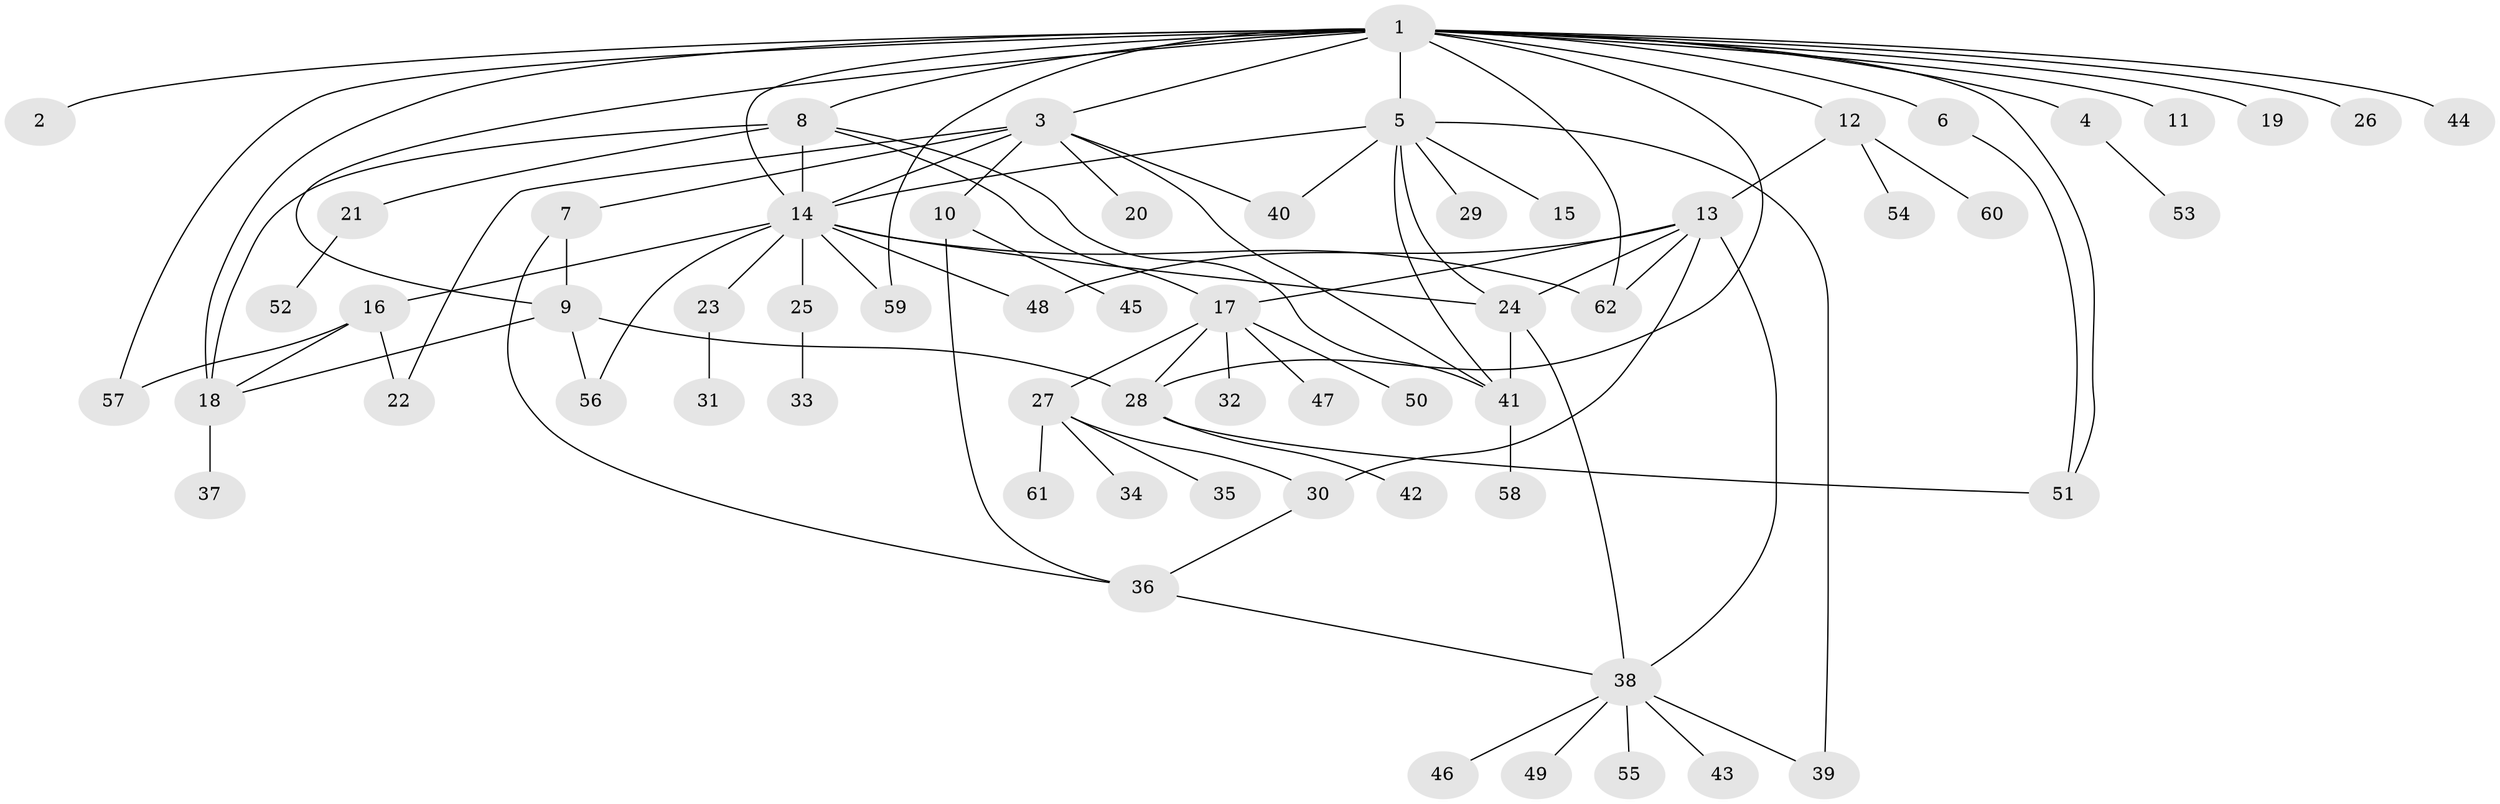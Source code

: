 // original degree distribution, {22: 0.011627906976744186, 1: 0.4883720930232558, 9: 0.023255813953488372, 2: 0.22093023255813954, 3: 0.05813953488372093, 4: 0.05813953488372093, 7: 0.023255813953488372, 13: 0.011627906976744186, 5: 0.046511627906976744, 8: 0.023255813953488372, 6: 0.03488372093023256}
// Generated by graph-tools (version 1.1) at 2025/50/03/04/25 22:50:42]
// undirected, 62 vertices, 92 edges
graph export_dot {
  node [color=gray90,style=filled];
  1;
  2;
  3;
  4;
  5;
  6;
  7;
  8;
  9;
  10;
  11;
  12;
  13;
  14;
  15;
  16;
  17;
  18;
  19;
  20;
  21;
  22;
  23;
  24;
  25;
  26;
  27;
  28;
  29;
  30;
  31;
  32;
  33;
  34;
  35;
  36;
  37;
  38;
  39;
  40;
  41;
  42;
  43;
  44;
  45;
  46;
  47;
  48;
  49;
  50;
  51;
  52;
  53;
  54;
  55;
  56;
  57;
  58;
  59;
  60;
  61;
  62;
  1 -- 2 [weight=1.0];
  1 -- 3 [weight=1.0];
  1 -- 4 [weight=1.0];
  1 -- 5 [weight=1.0];
  1 -- 6 [weight=1.0];
  1 -- 8 [weight=2.0];
  1 -- 9 [weight=1.0];
  1 -- 11 [weight=1.0];
  1 -- 12 [weight=1.0];
  1 -- 14 [weight=1.0];
  1 -- 18 [weight=2.0];
  1 -- 19 [weight=1.0];
  1 -- 26 [weight=1.0];
  1 -- 28 [weight=1.0];
  1 -- 44 [weight=1.0];
  1 -- 51 [weight=1.0];
  1 -- 57 [weight=1.0];
  1 -- 59 [weight=1.0];
  1 -- 62 [weight=1.0];
  3 -- 7 [weight=1.0];
  3 -- 10 [weight=1.0];
  3 -- 14 [weight=1.0];
  3 -- 20 [weight=1.0];
  3 -- 22 [weight=1.0];
  3 -- 40 [weight=1.0];
  3 -- 41 [weight=1.0];
  4 -- 53 [weight=1.0];
  5 -- 14 [weight=1.0];
  5 -- 15 [weight=1.0];
  5 -- 24 [weight=1.0];
  5 -- 29 [weight=1.0];
  5 -- 39 [weight=1.0];
  5 -- 40 [weight=1.0];
  5 -- 41 [weight=1.0];
  6 -- 51 [weight=1.0];
  7 -- 9 [weight=1.0];
  7 -- 36 [weight=1.0];
  8 -- 14 [weight=1.0];
  8 -- 17 [weight=1.0];
  8 -- 18 [weight=1.0];
  8 -- 21 [weight=1.0];
  8 -- 41 [weight=1.0];
  9 -- 18 [weight=1.0];
  9 -- 28 [weight=1.0];
  9 -- 56 [weight=1.0];
  10 -- 36 [weight=1.0];
  10 -- 45 [weight=1.0];
  12 -- 13 [weight=1.0];
  12 -- 54 [weight=1.0];
  12 -- 60 [weight=1.0];
  13 -- 17 [weight=1.0];
  13 -- 24 [weight=1.0];
  13 -- 30 [weight=1.0];
  13 -- 38 [weight=1.0];
  13 -- 48 [weight=1.0];
  13 -- 62 [weight=1.0];
  14 -- 16 [weight=1.0];
  14 -- 23 [weight=1.0];
  14 -- 24 [weight=1.0];
  14 -- 25 [weight=1.0];
  14 -- 48 [weight=1.0];
  14 -- 56 [weight=1.0];
  14 -- 59 [weight=1.0];
  14 -- 62 [weight=1.0];
  16 -- 18 [weight=1.0];
  16 -- 22 [weight=1.0];
  16 -- 57 [weight=1.0];
  17 -- 27 [weight=1.0];
  17 -- 28 [weight=1.0];
  17 -- 32 [weight=1.0];
  17 -- 47 [weight=1.0];
  17 -- 50 [weight=1.0];
  18 -- 37 [weight=1.0];
  21 -- 52 [weight=1.0];
  23 -- 31 [weight=1.0];
  24 -- 38 [weight=1.0];
  24 -- 41 [weight=1.0];
  25 -- 33 [weight=1.0];
  27 -- 30 [weight=1.0];
  27 -- 34 [weight=1.0];
  27 -- 35 [weight=1.0];
  27 -- 61 [weight=1.0];
  28 -- 42 [weight=1.0];
  28 -- 51 [weight=1.0];
  30 -- 36 [weight=1.0];
  36 -- 38 [weight=1.0];
  38 -- 39 [weight=1.0];
  38 -- 43 [weight=1.0];
  38 -- 46 [weight=1.0];
  38 -- 49 [weight=1.0];
  38 -- 55 [weight=1.0];
  41 -- 58 [weight=1.0];
}
